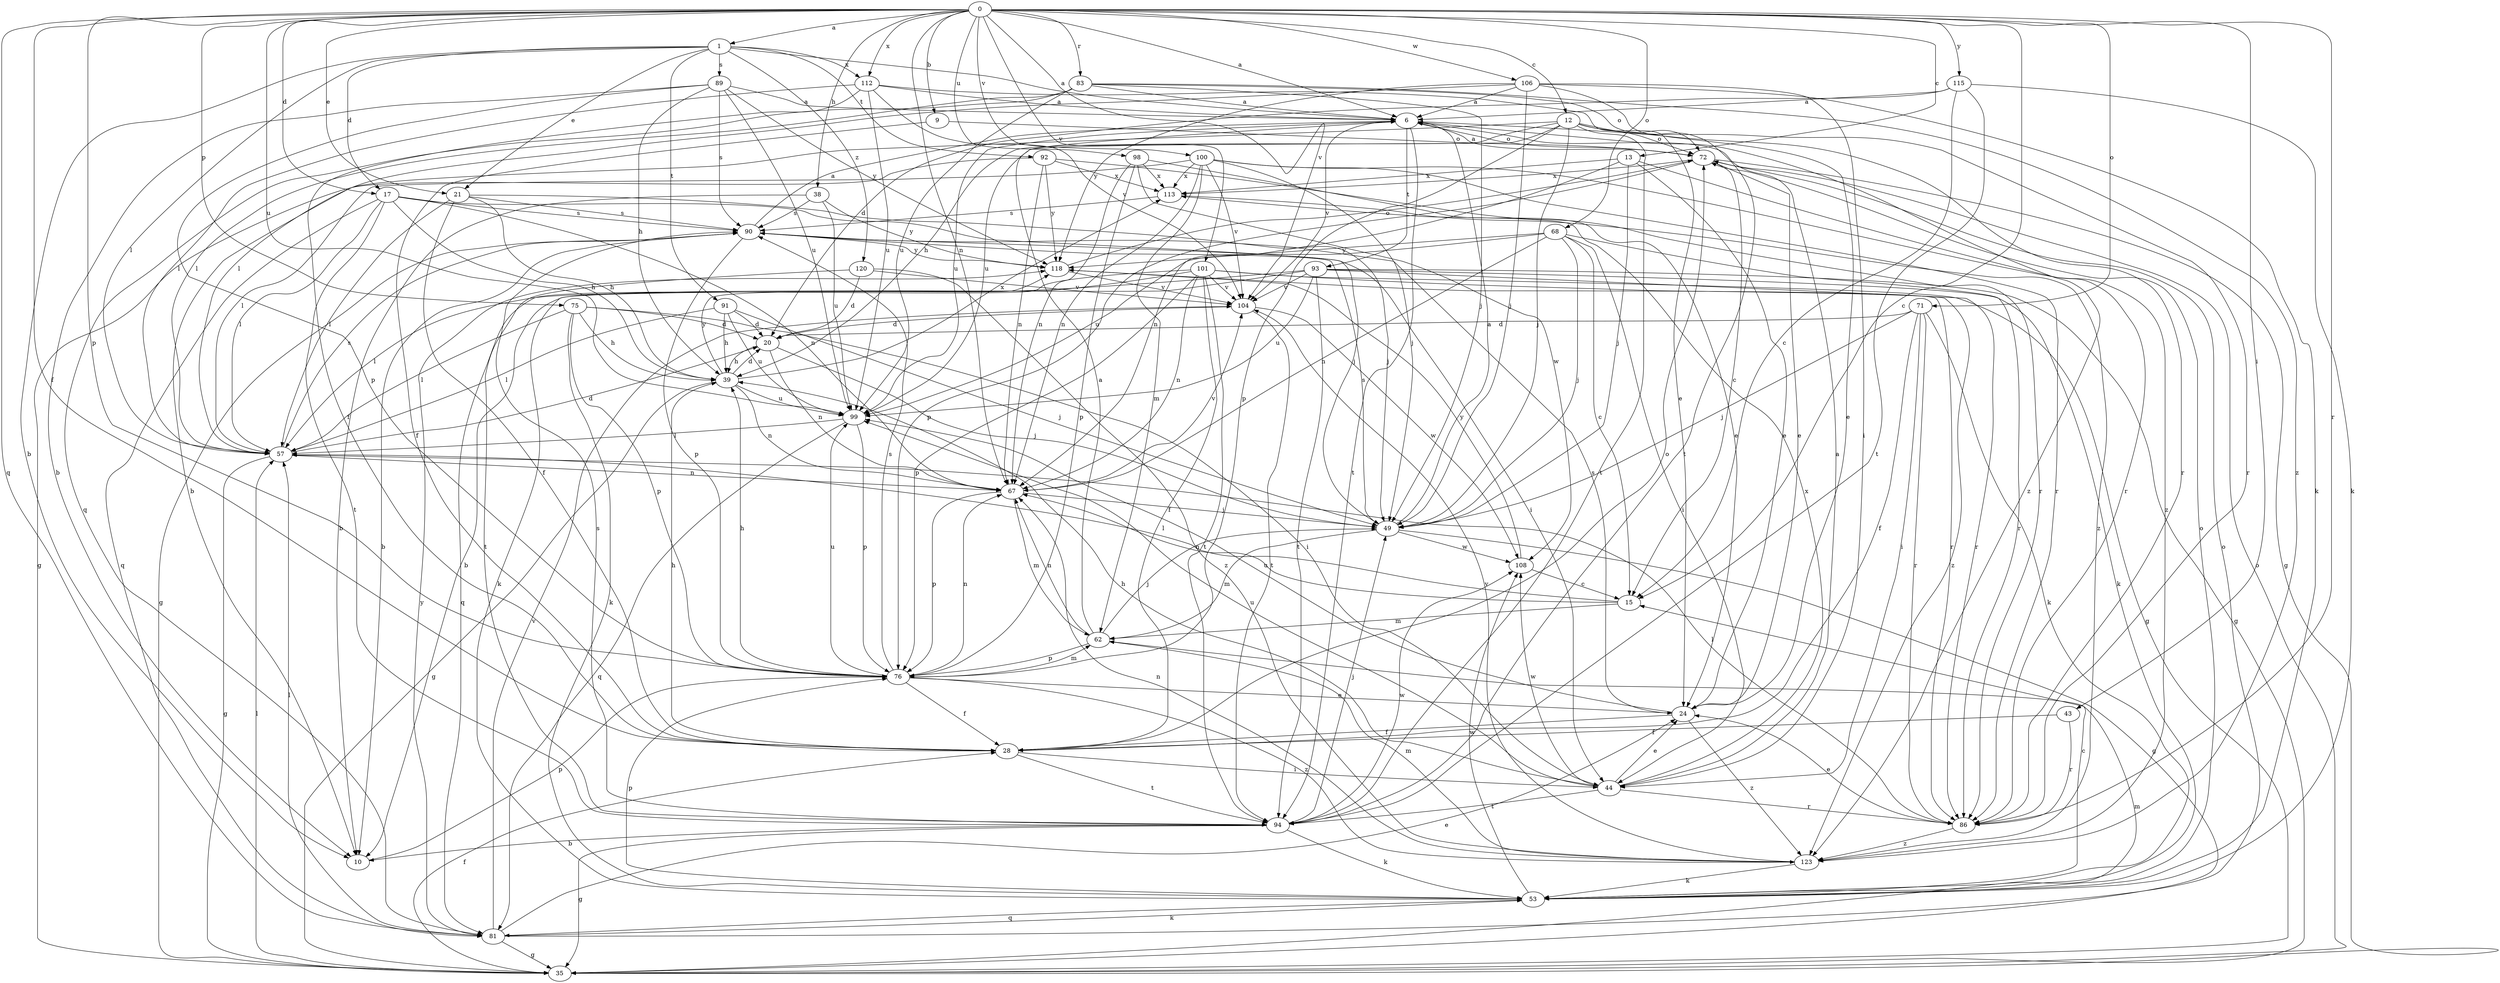 strict digraph  {
0;
1;
6;
9;
10;
12;
13;
15;
17;
20;
21;
24;
28;
35;
38;
39;
43;
44;
49;
53;
57;
62;
67;
68;
71;
72;
75;
76;
81;
83;
86;
89;
90;
91;
92;
93;
94;
98;
99;
100;
101;
104;
106;
108;
112;
113;
115;
118;
120;
123;
0 -> 1  [label=a];
0 -> 6  [label=a];
0 -> 9  [label=b];
0 -> 12  [label=c];
0 -> 13  [label=c];
0 -> 15  [label=c];
0 -> 17  [label=d];
0 -> 21  [label=e];
0 -> 28  [label=f];
0 -> 38  [label=h];
0 -> 43  [label=i];
0 -> 67  [label=n];
0 -> 68  [label=o];
0 -> 71  [label=o];
0 -> 75  [label=p];
0 -> 76  [label=p];
0 -> 81  [label=q];
0 -> 83  [label=r];
0 -> 86  [label=r];
0 -> 98  [label=u];
0 -> 99  [label=u];
0 -> 100  [label=v];
0 -> 101  [label=v];
0 -> 104  [label=v];
0 -> 106  [label=w];
0 -> 112  [label=x];
0 -> 115  [label=y];
1 -> 6  [label=a];
1 -> 10  [label=b];
1 -> 17  [label=d];
1 -> 21  [label=e];
1 -> 57  [label=l];
1 -> 89  [label=s];
1 -> 91  [label=t];
1 -> 92  [label=t];
1 -> 112  [label=x];
1 -> 120  [label=z];
6 -> 72  [label=o];
6 -> 86  [label=r];
6 -> 93  [label=t];
6 -> 94  [label=t];
6 -> 99  [label=u];
6 -> 104  [label=v];
6 -> 123  [label=z];
9 -> 28  [label=f];
9 -> 72  [label=o];
10 -> 76  [label=p];
12 -> 10  [label=b];
12 -> 24  [label=e];
12 -> 39  [label=h];
12 -> 49  [label=j];
12 -> 72  [label=o];
12 -> 76  [label=p];
12 -> 86  [label=r];
12 -> 94  [label=t];
12 -> 99  [label=u];
13 -> 24  [label=e];
13 -> 49  [label=j];
13 -> 67  [label=n];
13 -> 86  [label=r];
13 -> 113  [label=x];
15 -> 57  [label=l];
15 -> 62  [label=m];
15 -> 67  [label=n];
17 -> 39  [label=h];
17 -> 49  [label=j];
17 -> 57  [label=l];
17 -> 67  [label=n];
17 -> 81  [label=q];
17 -> 90  [label=s];
17 -> 94  [label=t];
20 -> 39  [label=h];
20 -> 49  [label=j];
20 -> 67  [label=n];
21 -> 28  [label=f];
21 -> 39  [label=h];
21 -> 49  [label=j];
21 -> 57  [label=l];
21 -> 90  [label=s];
24 -> 28  [label=f];
24 -> 90  [label=s];
24 -> 99  [label=u];
24 -> 123  [label=z];
28 -> 39  [label=h];
28 -> 44  [label=i];
28 -> 72  [label=o];
28 -> 94  [label=t];
35 -> 28  [label=f];
35 -> 57  [label=l];
35 -> 62  [label=m];
35 -> 72  [label=o];
38 -> 10  [label=b];
38 -> 90  [label=s];
38 -> 99  [label=u];
38 -> 118  [label=y];
39 -> 20  [label=d];
39 -> 35  [label=g];
39 -> 67  [label=n];
39 -> 99  [label=u];
39 -> 113  [label=x];
39 -> 118  [label=y];
43 -> 28  [label=f];
43 -> 86  [label=r];
44 -> 6  [label=a];
44 -> 24  [label=e];
44 -> 39  [label=h];
44 -> 86  [label=r];
44 -> 94  [label=t];
44 -> 99  [label=u];
44 -> 108  [label=w];
44 -> 113  [label=x];
49 -> 6  [label=a];
49 -> 35  [label=g];
49 -> 62  [label=m];
49 -> 90  [label=s];
49 -> 108  [label=w];
53 -> 15  [label=c];
53 -> 72  [label=o];
53 -> 76  [label=p];
53 -> 81  [label=q];
53 -> 108  [label=w];
57 -> 20  [label=d];
57 -> 35  [label=g];
57 -> 67  [label=n];
57 -> 90  [label=s];
62 -> 6  [label=a];
62 -> 49  [label=j];
62 -> 67  [label=n];
62 -> 76  [label=p];
67 -> 49  [label=j];
67 -> 62  [label=m];
67 -> 76  [label=p];
67 -> 104  [label=v];
68 -> 15  [label=c];
68 -> 44  [label=i];
68 -> 49  [label=j];
68 -> 67  [label=n];
68 -> 86  [label=r];
68 -> 99  [label=u];
68 -> 118  [label=y];
71 -> 20  [label=d];
71 -> 28  [label=f];
71 -> 44  [label=i];
71 -> 49  [label=j];
71 -> 53  [label=k];
71 -> 86  [label=r];
72 -> 6  [label=a];
72 -> 15  [label=c];
72 -> 24  [label=e];
72 -> 35  [label=g];
72 -> 76  [label=p];
72 -> 113  [label=x];
75 -> 20  [label=d];
75 -> 39  [label=h];
75 -> 44  [label=i];
75 -> 53  [label=k];
75 -> 57  [label=l];
75 -> 76  [label=p];
76 -> 24  [label=e];
76 -> 28  [label=f];
76 -> 39  [label=h];
76 -> 62  [label=m];
76 -> 67  [label=n];
76 -> 90  [label=s];
76 -> 99  [label=u];
76 -> 123  [label=z];
81 -> 24  [label=e];
81 -> 35  [label=g];
81 -> 53  [label=k];
81 -> 57  [label=l];
81 -> 72  [label=o];
81 -> 104  [label=v];
81 -> 118  [label=y];
83 -> 6  [label=a];
83 -> 49  [label=j];
83 -> 57  [label=l];
83 -> 72  [label=o];
83 -> 81  [label=q];
83 -> 99  [label=u];
83 -> 123  [label=z];
86 -> 24  [label=e];
86 -> 57  [label=l];
86 -> 123  [label=z];
89 -> 6  [label=a];
89 -> 10  [label=b];
89 -> 39  [label=h];
89 -> 76  [label=p];
89 -> 90  [label=s];
89 -> 99  [label=u];
89 -> 118  [label=y];
90 -> 6  [label=a];
90 -> 10  [label=b];
90 -> 35  [label=g];
90 -> 44  [label=i];
90 -> 76  [label=p];
90 -> 118  [label=y];
91 -> 20  [label=d];
91 -> 39  [label=h];
91 -> 49  [label=j];
91 -> 57  [label=l];
91 -> 99  [label=u];
92 -> 35  [label=g];
92 -> 67  [label=n];
92 -> 86  [label=r];
92 -> 113  [label=x];
92 -> 118  [label=y];
93 -> 10  [label=b];
93 -> 35  [label=g];
93 -> 53  [label=k];
93 -> 57  [label=l];
93 -> 86  [label=r];
93 -> 94  [label=t];
93 -> 99  [label=u];
93 -> 104  [label=v];
94 -> 10  [label=b];
94 -> 35  [label=g];
94 -> 49  [label=j];
94 -> 53  [label=k];
94 -> 90  [label=s];
94 -> 108  [label=w];
98 -> 24  [label=e];
98 -> 67  [label=n];
98 -> 76  [label=p];
98 -> 108  [label=w];
98 -> 113  [label=x];
99 -> 57  [label=l];
99 -> 76  [label=p];
99 -> 81  [label=q];
100 -> 49  [label=j];
100 -> 57  [label=l];
100 -> 62  [label=m];
100 -> 67  [label=n];
100 -> 86  [label=r];
100 -> 104  [label=v];
100 -> 113  [label=x];
100 -> 123  [label=z];
101 -> 28  [label=f];
101 -> 35  [label=g];
101 -> 53  [label=k];
101 -> 67  [label=n];
101 -> 76  [label=p];
101 -> 81  [label=q];
101 -> 94  [label=t];
101 -> 104  [label=v];
101 -> 123  [label=z];
104 -> 20  [label=d];
104 -> 94  [label=t];
104 -> 108  [label=w];
106 -> 6  [label=a];
106 -> 44  [label=i];
106 -> 49  [label=j];
106 -> 53  [label=k];
106 -> 57  [label=l];
106 -> 94  [label=t];
106 -> 118  [label=y];
108 -> 15  [label=c];
108 -> 118  [label=y];
112 -> 6  [label=a];
112 -> 24  [label=e];
112 -> 28  [label=f];
112 -> 57  [label=l];
112 -> 99  [label=u];
112 -> 104  [label=v];
113 -> 90  [label=s];
113 -> 123  [label=z];
115 -> 6  [label=a];
115 -> 15  [label=c];
115 -> 20  [label=d];
115 -> 53  [label=k];
115 -> 94  [label=t];
118 -> 72  [label=o];
118 -> 86  [label=r];
118 -> 104  [label=v];
120 -> 20  [label=d];
120 -> 94  [label=t];
120 -> 104  [label=v];
120 -> 123  [label=z];
123 -> 53  [label=k];
123 -> 62  [label=m];
123 -> 67  [label=n];
123 -> 104  [label=v];
}
